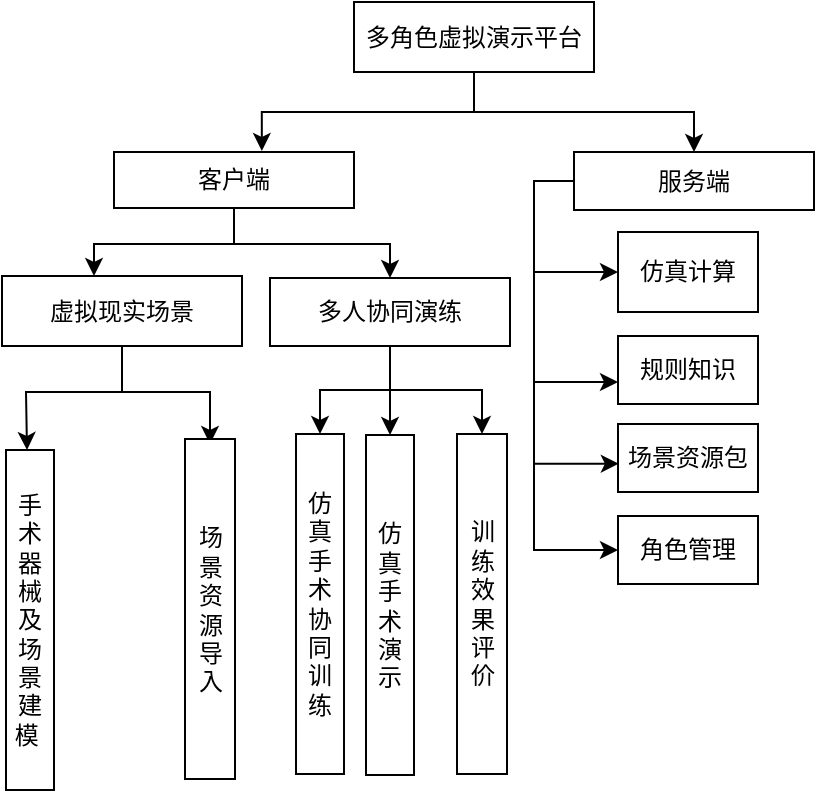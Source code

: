 <mxfile version="21.1.2" type="github">
  <diagram id="C5RBs43oDa-KdzZeNtuy" name="Page-1">
    <mxGraphModel dx="719" dy="405" grid="0" gridSize="10" guides="1" tooltips="1" connect="1" arrows="1" fold="1" page="1" pageScale="1" pageWidth="827" pageHeight="1169" math="0" shadow="0">
      <root>
        <mxCell id="WIyWlLk6GJQsqaUBKTNV-0" />
        <mxCell id="WIyWlLk6GJQsqaUBKTNV-1" parent="WIyWlLk6GJQsqaUBKTNV-0" />
        <mxCell id="wouNu7mIaHIUvUKDP-52-9" style="edgeStyle=orthogonalEdgeStyle;rounded=0;orthogonalLoop=1;jettySize=auto;html=1;entryX=0.616;entryY=-0.018;entryDx=0;entryDy=0;entryPerimeter=0;" edge="1" parent="WIyWlLk6GJQsqaUBKTNV-1" source="wouNu7mIaHIUvUKDP-52-0" target="wouNu7mIaHIUvUKDP-52-1">
          <mxGeometry relative="1" as="geometry" />
        </mxCell>
        <mxCell id="wouNu7mIaHIUvUKDP-52-10" style="edgeStyle=orthogonalEdgeStyle;rounded=0;orthogonalLoop=1;jettySize=auto;html=1;exitX=0.5;exitY=1;exitDx=0;exitDy=0;entryX=0.5;entryY=0;entryDx=0;entryDy=0;" edge="1" parent="WIyWlLk6GJQsqaUBKTNV-1" source="wouNu7mIaHIUvUKDP-52-0" target="wouNu7mIaHIUvUKDP-52-2">
          <mxGeometry relative="1" as="geometry" />
        </mxCell>
        <mxCell id="wouNu7mIaHIUvUKDP-52-0" value="多角色虚拟演示平台" style="rounded=0;whiteSpace=wrap;html=1;" vertex="1" parent="WIyWlLk6GJQsqaUBKTNV-1">
          <mxGeometry x="350" y="90" width="120" height="35" as="geometry" />
        </mxCell>
        <mxCell id="wouNu7mIaHIUvUKDP-52-17" style="edgeStyle=orthogonalEdgeStyle;rounded=0;orthogonalLoop=1;jettySize=auto;html=1;" edge="1" parent="WIyWlLk6GJQsqaUBKTNV-1" source="wouNu7mIaHIUvUKDP-52-1" target="wouNu7mIaHIUvUKDP-52-7">
          <mxGeometry relative="1" as="geometry">
            <Array as="points">
              <mxPoint x="290" y="211" />
              <mxPoint x="368" y="211" />
            </Array>
          </mxGeometry>
        </mxCell>
        <mxCell id="wouNu7mIaHIUvUKDP-52-18" style="edgeStyle=orthogonalEdgeStyle;rounded=0;orthogonalLoop=1;jettySize=auto;html=1;" edge="1" parent="WIyWlLk6GJQsqaUBKTNV-1" source="wouNu7mIaHIUvUKDP-52-1" target="wouNu7mIaHIUvUKDP-52-8">
          <mxGeometry relative="1" as="geometry">
            <Array as="points">
              <mxPoint x="290" y="211" />
              <mxPoint x="220" y="211" />
            </Array>
          </mxGeometry>
        </mxCell>
        <mxCell id="wouNu7mIaHIUvUKDP-52-1" value="客户端" style="rounded=0;whiteSpace=wrap;html=1;" vertex="1" parent="WIyWlLk6GJQsqaUBKTNV-1">
          <mxGeometry x="230" y="165" width="120" height="28" as="geometry" />
        </mxCell>
        <mxCell id="wouNu7mIaHIUvUKDP-52-11" style="edgeStyle=orthogonalEdgeStyle;rounded=0;orthogonalLoop=1;jettySize=auto;html=1;exitX=0;exitY=0.5;exitDx=0;exitDy=0;entryX=0;entryY=0.5;entryDx=0;entryDy=0;" edge="1" parent="WIyWlLk6GJQsqaUBKTNV-1" source="wouNu7mIaHIUvUKDP-52-2" target="wouNu7mIaHIUvUKDP-52-4">
          <mxGeometry relative="1" as="geometry" />
        </mxCell>
        <mxCell id="wouNu7mIaHIUvUKDP-52-39" style="edgeStyle=orthogonalEdgeStyle;rounded=0;orthogonalLoop=1;jettySize=auto;html=1;entryX=0;entryY=0.668;entryDx=0;entryDy=0;entryPerimeter=0;" edge="1" parent="WIyWlLk6GJQsqaUBKTNV-1" source="wouNu7mIaHIUvUKDP-52-2" target="wouNu7mIaHIUvUKDP-52-5">
          <mxGeometry relative="1" as="geometry">
            <Array as="points">
              <mxPoint x="440" y="180" />
              <mxPoint x="440" y="280" />
              <mxPoint x="482" y="280" />
            </Array>
          </mxGeometry>
        </mxCell>
        <mxCell id="wouNu7mIaHIUvUKDP-52-40" style="edgeStyle=orthogonalEdgeStyle;rounded=0;orthogonalLoop=1;jettySize=auto;html=1;entryX=0.006;entryY=0.584;entryDx=0;entryDy=0;entryPerimeter=0;" edge="1" parent="WIyWlLk6GJQsqaUBKTNV-1" source="wouNu7mIaHIUvUKDP-52-2" target="wouNu7mIaHIUvUKDP-52-6">
          <mxGeometry relative="1" as="geometry">
            <Array as="points">
              <mxPoint x="440" y="180" />
              <mxPoint x="440" y="321" />
            </Array>
          </mxGeometry>
        </mxCell>
        <mxCell id="wouNu7mIaHIUvUKDP-52-41" style="edgeStyle=orthogonalEdgeStyle;rounded=0;orthogonalLoop=1;jettySize=auto;html=1;entryX=0;entryY=0.5;entryDx=0;entryDy=0;" edge="1" parent="WIyWlLk6GJQsqaUBKTNV-1" source="wouNu7mIaHIUvUKDP-52-2" target="wouNu7mIaHIUvUKDP-52-3">
          <mxGeometry relative="1" as="geometry">
            <Array as="points">
              <mxPoint x="440" y="180" />
              <mxPoint x="440" y="364" />
            </Array>
          </mxGeometry>
        </mxCell>
        <mxCell id="wouNu7mIaHIUvUKDP-52-2" value="服务端" style="rounded=0;whiteSpace=wrap;html=1;" vertex="1" parent="WIyWlLk6GJQsqaUBKTNV-1">
          <mxGeometry x="460" y="165" width="120" height="29" as="geometry" />
        </mxCell>
        <mxCell id="wouNu7mIaHIUvUKDP-52-3" value="角色管理" style="rounded=0;whiteSpace=wrap;html=1;" vertex="1" parent="WIyWlLk6GJQsqaUBKTNV-1">
          <mxGeometry x="482" y="347" width="70" height="34" as="geometry" />
        </mxCell>
        <mxCell id="wouNu7mIaHIUvUKDP-52-4" value="仿真计算" style="rounded=0;whiteSpace=wrap;html=1;" vertex="1" parent="WIyWlLk6GJQsqaUBKTNV-1">
          <mxGeometry x="482" y="205" width="70" height="40" as="geometry" />
        </mxCell>
        <mxCell id="wouNu7mIaHIUvUKDP-52-5" value="规则知识" style="rounded=0;whiteSpace=wrap;html=1;" vertex="1" parent="WIyWlLk6GJQsqaUBKTNV-1">
          <mxGeometry x="482" y="257" width="70" height="34" as="geometry" />
        </mxCell>
        <mxCell id="wouNu7mIaHIUvUKDP-52-6" value="场景资源包" style="rounded=0;whiteSpace=wrap;html=1;" vertex="1" parent="WIyWlLk6GJQsqaUBKTNV-1">
          <mxGeometry x="482" y="301" width="70" height="34" as="geometry" />
        </mxCell>
        <mxCell id="wouNu7mIaHIUvUKDP-52-44" style="edgeStyle=orthogonalEdgeStyle;rounded=0;orthogonalLoop=1;jettySize=auto;html=1;entryX=0;entryY=0.5;entryDx=0;entryDy=0;" edge="1" parent="WIyWlLk6GJQsqaUBKTNV-1" source="wouNu7mIaHIUvUKDP-52-7" target="wouNu7mIaHIUvUKDP-52-22">
          <mxGeometry relative="1" as="geometry" />
        </mxCell>
        <mxCell id="wouNu7mIaHIUvUKDP-52-45" style="edgeStyle=orthogonalEdgeStyle;rounded=0;orthogonalLoop=1;jettySize=auto;html=1;entryX=0;entryY=0.5;entryDx=0;entryDy=0;" edge="1" parent="WIyWlLk6GJQsqaUBKTNV-1" source="wouNu7mIaHIUvUKDP-52-7" target="wouNu7mIaHIUvUKDP-52-21">
          <mxGeometry relative="1" as="geometry" />
        </mxCell>
        <mxCell id="wouNu7mIaHIUvUKDP-52-46" style="edgeStyle=orthogonalEdgeStyle;rounded=0;orthogonalLoop=1;jettySize=auto;html=1;" edge="1" parent="WIyWlLk6GJQsqaUBKTNV-1" source="wouNu7mIaHIUvUKDP-52-7" target="wouNu7mIaHIUvUKDP-52-23">
          <mxGeometry relative="1" as="geometry" />
        </mxCell>
        <mxCell id="wouNu7mIaHIUvUKDP-52-7" value="多人协同演练" style="rounded=0;whiteSpace=wrap;html=1;" vertex="1" parent="WIyWlLk6GJQsqaUBKTNV-1">
          <mxGeometry x="308" y="228" width="120" height="34" as="geometry" />
        </mxCell>
        <mxCell id="wouNu7mIaHIUvUKDP-52-31" style="edgeStyle=orthogonalEdgeStyle;rounded=0;orthogonalLoop=1;jettySize=auto;html=1;" edge="1" parent="WIyWlLk6GJQsqaUBKTNV-1" source="wouNu7mIaHIUvUKDP-52-8">
          <mxGeometry relative="1" as="geometry">
            <mxPoint x="278" y="311" as="targetPoint" />
            <Array as="points">
              <mxPoint x="234" y="285" />
              <mxPoint x="278" y="285" />
            </Array>
          </mxGeometry>
        </mxCell>
        <mxCell id="wouNu7mIaHIUvUKDP-52-42" style="edgeStyle=orthogonalEdgeStyle;rounded=0;orthogonalLoop=1;jettySize=auto;html=1;" edge="1" parent="WIyWlLk6GJQsqaUBKTNV-1" source="wouNu7mIaHIUvUKDP-52-8" target="wouNu7mIaHIUvUKDP-52-19">
          <mxGeometry relative="1" as="geometry">
            <Array as="points">
              <mxPoint x="234" y="285" />
              <mxPoint x="186" y="285" />
            </Array>
          </mxGeometry>
        </mxCell>
        <mxCell id="wouNu7mIaHIUvUKDP-52-8" value="虚拟现实场景" style="rounded=0;whiteSpace=wrap;html=1;" vertex="1" parent="WIyWlLk6GJQsqaUBKTNV-1">
          <mxGeometry x="174" y="227" width="120" height="35" as="geometry" />
        </mxCell>
        <mxCell id="wouNu7mIaHIUvUKDP-52-19" value="手术器械及场景建模&amp;nbsp;" style="rounded=0;whiteSpace=wrap;html=1;horizontal=0;rotation=90;" vertex="1" parent="WIyWlLk6GJQsqaUBKTNV-1">
          <mxGeometry x="103" y="387" width="170" height="24" as="geometry" />
        </mxCell>
        <mxCell id="wouNu7mIaHIUvUKDP-52-20" value="场景资源导入" style="rounded=0;whiteSpace=wrap;html=1;horizontal=0;rotation=90;" vertex="1" parent="WIyWlLk6GJQsqaUBKTNV-1">
          <mxGeometry x="193" y="381" width="170" height="25" as="geometry" />
        </mxCell>
        <mxCell id="wouNu7mIaHIUvUKDP-52-21" value="仿真手术演示" style="rounded=0;whiteSpace=wrap;html=1;horizontal=0;rotation=90;" vertex="1" parent="WIyWlLk6GJQsqaUBKTNV-1">
          <mxGeometry x="283" y="379.5" width="170" height="24" as="geometry" />
        </mxCell>
        <mxCell id="wouNu7mIaHIUvUKDP-52-22" value="仿真手术协同训练" style="rounded=0;whiteSpace=wrap;html=1;horizontal=0;rotation=90;" vertex="1" parent="WIyWlLk6GJQsqaUBKTNV-1">
          <mxGeometry x="248" y="379" width="170" height="24" as="geometry" />
        </mxCell>
        <mxCell id="wouNu7mIaHIUvUKDP-52-23" value="训练效果评价" style="rounded=0;whiteSpace=wrap;html=1;horizontal=0;rotation=90;" vertex="1" parent="WIyWlLk6GJQsqaUBKTNV-1">
          <mxGeometry x="329" y="378.5" width="170" height="25" as="geometry" />
        </mxCell>
      </root>
    </mxGraphModel>
  </diagram>
</mxfile>
